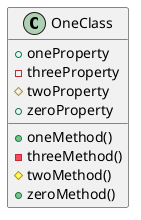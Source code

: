 @startuml
class OneClass {
    +oneProperty
    -threeProperty
    #twoProperty
    +zeroProperty
    +oneMethod()
    -threeMethod()
    #twoMethod()
    +zeroMethod()
}
@enduml
